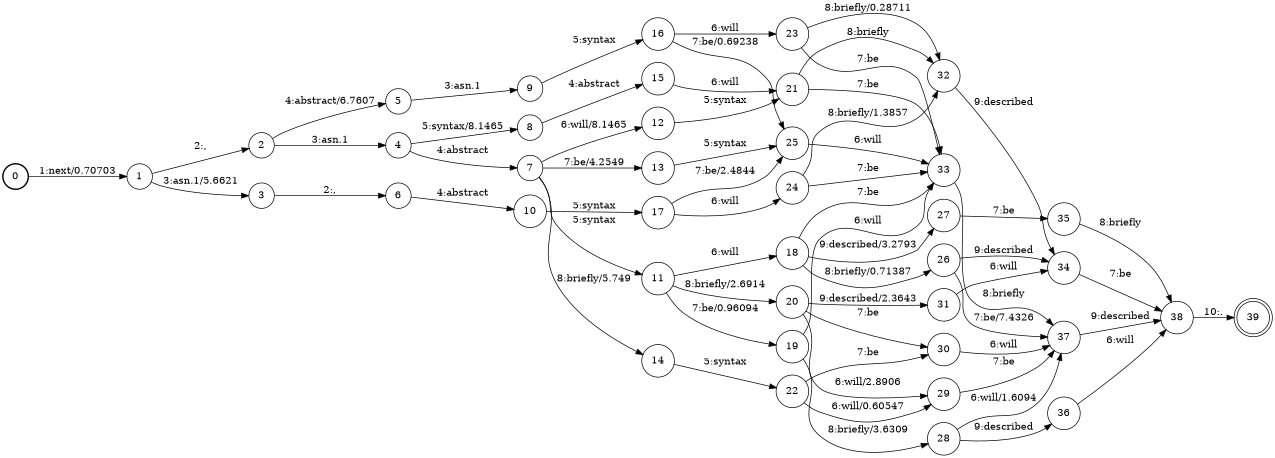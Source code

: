 digraph FST {
rankdir = LR;
size = "8.5,11";
label = "";
center = 1;
orientation = Portrait;
ranksep = "0.4";
nodesep = "0.25";
0 [label = "0", shape = circle, style = bold, fontsize = 14]
	0 -> 1 [label = "1:next/0.70703", fontsize = 14];
1 [label = "1", shape = circle, style = solid, fontsize = 14]
	1 -> 2 [label = "2:,", fontsize = 14];
	1 -> 3 [label = "3:asn.1/5.6621", fontsize = 14];
2 [label = "2", shape = circle, style = solid, fontsize = 14]
	2 -> 4 [label = "3:asn.1", fontsize = 14];
	2 -> 5 [label = "4:abstract/6.7607", fontsize = 14];
3 [label = "3", shape = circle, style = solid, fontsize = 14]
	3 -> 6 [label = "2:,", fontsize = 14];
4 [label = "4", shape = circle, style = solid, fontsize = 14]
	4 -> 7 [label = "4:abstract", fontsize = 14];
	4 -> 8 [label = "5:syntax/8.1465", fontsize = 14];
5 [label = "5", shape = circle, style = solid, fontsize = 14]
	5 -> 9 [label = "3:asn.1", fontsize = 14];
6 [label = "6", shape = circle, style = solid, fontsize = 14]
	6 -> 10 [label = "4:abstract", fontsize = 14];
7 [label = "7", shape = circle, style = solid, fontsize = 14]
	7 -> 11 [label = "5:syntax", fontsize = 14];
	7 -> 12 [label = "6:will/8.1465", fontsize = 14];
	7 -> 13 [label = "7:be/4.2549", fontsize = 14];
	7 -> 14 [label = "8:briefly/5.749", fontsize = 14];
8 [label = "8", shape = circle, style = solid, fontsize = 14]
	8 -> 15 [label = "4:abstract", fontsize = 14];
9 [label = "9", shape = circle, style = solid, fontsize = 14]
	9 -> 16 [label = "5:syntax", fontsize = 14];
10 [label = "10", shape = circle, style = solid, fontsize = 14]
	10 -> 17 [label = "5:syntax", fontsize = 14];
11 [label = "11", shape = circle, style = solid, fontsize = 14]
	11 -> 18 [label = "6:will", fontsize = 14];
	11 -> 19 [label = "7:be/0.96094", fontsize = 14];
	11 -> 20 [label = "8:briefly/2.6914", fontsize = 14];
12 [label = "12", shape = circle, style = solid, fontsize = 14]
	12 -> 21 [label = "5:syntax", fontsize = 14];
13 [label = "13", shape = circle, style = solid, fontsize = 14]
	13 -> 25 [label = "5:syntax", fontsize = 14];
14 [label = "14", shape = circle, style = solid, fontsize = 14]
	14 -> 22 [label = "5:syntax", fontsize = 14];
15 [label = "15", shape = circle, style = solid, fontsize = 14]
	15 -> 21 [label = "6:will", fontsize = 14];
16 [label = "16", shape = circle, style = solid, fontsize = 14]
	16 -> 23 [label = "6:will", fontsize = 14];
	16 -> 25 [label = "7:be/0.69238", fontsize = 14];
17 [label = "17", shape = circle, style = solid, fontsize = 14]
	17 -> 24 [label = "6:will", fontsize = 14];
	17 -> 25 [label = "7:be/2.4844", fontsize = 14];
18 [label = "18", shape = circle, style = solid, fontsize = 14]
	18 -> 33 [label = "7:be", fontsize = 14];
	18 -> 26 [label = "8:briefly/0.71387", fontsize = 14];
	18 -> 27 [label = "9:described/3.2793", fontsize = 14];
19 [label = "19", shape = circle, style = solid, fontsize = 14]
	19 -> 33 [label = "6:will", fontsize = 14];
	19 -> 28 [label = "8:briefly/3.6309", fontsize = 14];
20 [label = "20", shape = circle, style = solid, fontsize = 14]
	20 -> 29 [label = "6:will/2.8906", fontsize = 14];
	20 -> 30 [label = "7:be", fontsize = 14];
	20 -> 31 [label = "9:described/2.3643", fontsize = 14];
21 [label = "21", shape = circle, style = solid, fontsize = 14]
	21 -> 33 [label = "7:be", fontsize = 14];
	21 -> 32 [label = "8:briefly", fontsize = 14];
22 [label = "22", shape = circle, style = solid, fontsize = 14]
	22 -> 29 [label = "6:will/0.60547", fontsize = 14];
	22 -> 30 [label = "7:be", fontsize = 14];
23 [label = "23", shape = circle, style = solid, fontsize = 14]
	23 -> 33 [label = "7:be", fontsize = 14];
	23 -> 32 [label = "8:briefly/0.28711", fontsize = 14];
24 [label = "24", shape = circle, style = solid, fontsize = 14]
	24 -> 33 [label = "7:be", fontsize = 14];
	24 -> 32 [label = "8:briefly/1.3857", fontsize = 14];
25 [label = "25", shape = circle, style = solid, fontsize = 14]
	25 -> 33 [label = "6:will", fontsize = 14];
26 [label = "26", shape = circle, style = solid, fontsize = 14]
	26 -> 37 [label = "7:be/7.4326", fontsize = 14];
	26 -> 34 [label = "9:described", fontsize = 14];
27 [label = "27", shape = circle, style = solid, fontsize = 14]
	27 -> 35 [label = "7:be", fontsize = 14];
28 [label = "28", shape = circle, style = solid, fontsize = 14]
	28 -> 37 [label = "6:will/1.6094", fontsize = 14];
	28 -> 36 [label = "9:described", fontsize = 14];
29 [label = "29", shape = circle, style = solid, fontsize = 14]
	29 -> 37 [label = "7:be", fontsize = 14];
30 [label = "30", shape = circle, style = solid, fontsize = 14]
	30 -> 37 [label = "6:will", fontsize = 14];
31 [label = "31", shape = circle, style = solid, fontsize = 14]
	31 -> 34 [label = "6:will", fontsize = 14];
32 [label = "32", shape = circle, style = solid, fontsize = 14]
	32 -> 34 [label = "9:described", fontsize = 14];
33 [label = "33", shape = circle, style = solid, fontsize = 14]
	33 -> 37 [label = "8:briefly", fontsize = 14];
34 [label = "34", shape = circle, style = solid, fontsize = 14]
	34 -> 38 [label = "7:be", fontsize = 14];
35 [label = "35", shape = circle, style = solid, fontsize = 14]
	35 -> 38 [label = "8:briefly", fontsize = 14];
36 [label = "36", shape = circle, style = solid, fontsize = 14]
	36 -> 38 [label = "6:will", fontsize = 14];
37 [label = "37", shape = circle, style = solid, fontsize = 14]
	37 -> 38 [label = "9:described", fontsize = 14];
38 [label = "38", shape = circle, style = solid, fontsize = 14]
	38 -> 39 [label = "10:.", fontsize = 14];
39 [label = "39", shape = doublecircle, style = solid, fontsize = 14]
}
